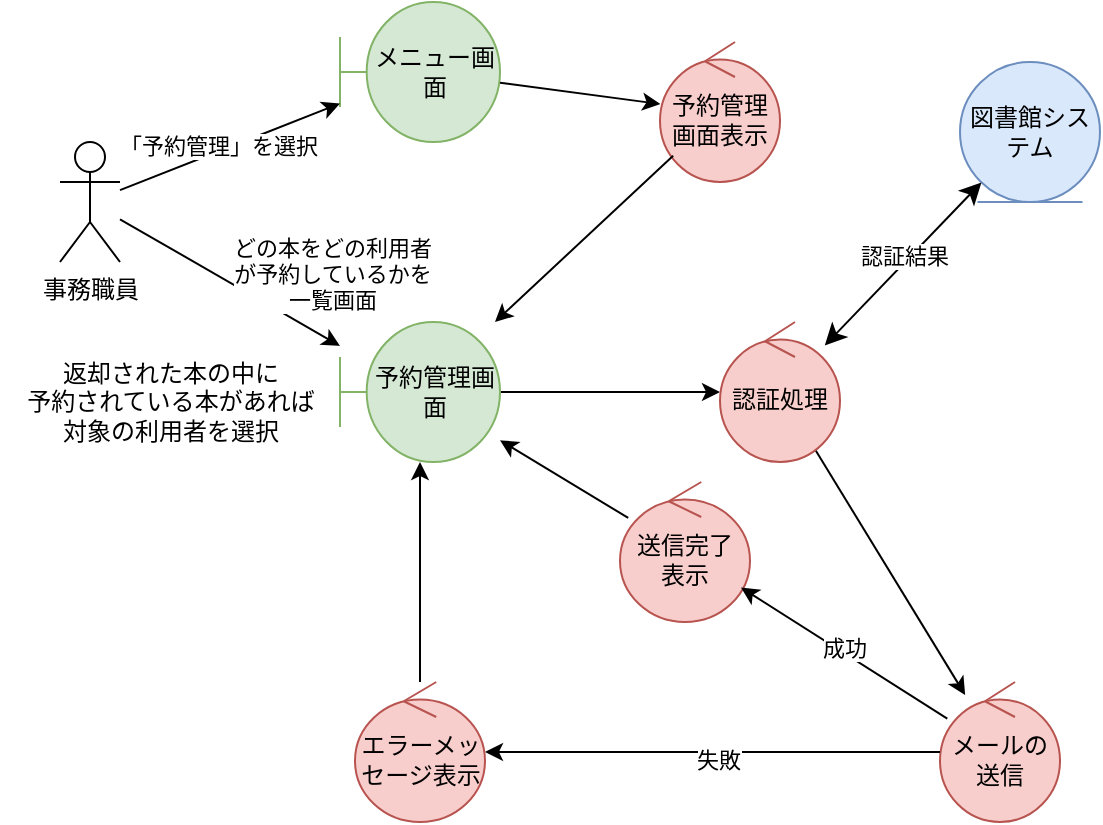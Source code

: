 <mxfile>
    <diagram id="A_JDbv112ITbuDIFLEMZ" name="ページ1">
        <mxGraphModel dx="569" dy="559" grid="1" gridSize="10" guides="1" tooltips="1" connect="1" arrows="1" fold="1" page="1" pageScale="1" pageWidth="827" pageHeight="1169" math="0" shadow="0">
            <root>
                <mxCell id="0"/>
                <mxCell id="1" parent="0"/>
                <mxCell id="2" value="事務職員" style="shape=umlActor;verticalLabelPosition=bottom;verticalAlign=top;html=1;outlineConnect=0;" vertex="1" parent="1">
                    <mxGeometry x="40" y="130" width="30" height="60" as="geometry"/>
                </mxCell>
                <mxCell id="3" value="メニュー画面" style="shape=umlBoundary;whiteSpace=wrap;html=1;fillColor=#d5e8d4;strokeColor=#82b366;" vertex="1" parent="1">
                    <mxGeometry x="180" y="60" width="80" height="70" as="geometry"/>
                </mxCell>
                <mxCell id="4" value="" style="edgeStyle=none;orthogonalLoop=1;jettySize=auto;html=1;" edge="1" parent="1" source="2" target="3">
                    <mxGeometry width="100" relative="1" as="geometry">
                        <mxPoint x="50" y="150" as="sourcePoint"/>
                        <mxPoint x="150" y="150" as="targetPoint"/>
                        <Array as="points"/>
                    </mxGeometry>
                </mxCell>
                <mxCell id="5" value="「予約管理」を選択" style="edgeLabel;html=1;align=center;verticalAlign=middle;resizable=0;points=[];" vertex="1" connectable="0" parent="4">
                    <mxGeometry x="-0.095" y="3" relative="1" as="geometry">
                        <mxPoint as="offset"/>
                    </mxGeometry>
                </mxCell>
                <mxCell id="6" value="予約管理画面表示" style="ellipse;shape=umlControl;whiteSpace=wrap;html=1;fillColor=#f8cecc;strokeColor=#b85450;" vertex="1" parent="1">
                    <mxGeometry x="340" y="80" width="60" height="70" as="geometry"/>
                </mxCell>
                <mxCell id="7" value="" style="edgeStyle=none;orthogonalLoop=1;jettySize=auto;html=1;" edge="1" parent="1" source="3" target="6">
                    <mxGeometry width="100" relative="1" as="geometry">
                        <mxPoint x="230" y="100" as="sourcePoint"/>
                        <mxPoint x="330" y="100" as="targetPoint"/>
                        <Array as="points"/>
                    </mxGeometry>
                </mxCell>
                <mxCell id="15" value="" style="edgeStyle=none;html=1;" edge="1" parent="1" source="8" target="14">
                    <mxGeometry relative="1" as="geometry"/>
                </mxCell>
                <mxCell id="8" value="予約管理画面" style="shape=umlBoundary;whiteSpace=wrap;html=1;fillColor=#d5e8d4;strokeColor=#82b366;" vertex="1" parent="1">
                    <mxGeometry x="180" y="220" width="80" height="70" as="geometry"/>
                </mxCell>
                <mxCell id="9" value="" style="edgeStyle=none;orthogonalLoop=1;jettySize=auto;html=1;" edge="1" parent="1" source="6" target="8">
                    <mxGeometry width="100" relative="1" as="geometry">
                        <mxPoint x="290" y="200" as="sourcePoint"/>
                        <mxPoint x="390" y="200" as="targetPoint"/>
                        <Array as="points"/>
                    </mxGeometry>
                </mxCell>
                <mxCell id="10" value="" style="edgeStyle=none;orthogonalLoop=1;jettySize=auto;html=1;" edge="1" parent="1" source="2" target="8">
                    <mxGeometry width="100" relative="1" as="geometry">
                        <mxPoint x="50" y="280" as="sourcePoint"/>
                        <mxPoint x="150" y="280" as="targetPoint"/>
                        <Array as="points"/>
                    </mxGeometry>
                </mxCell>
                <mxCell id="11" value="どの本をどの利用者&lt;div&gt;が予約しているかを&lt;/div&gt;&lt;div&gt;一覧画面&lt;/div&gt;" style="edgeLabel;html=1;align=center;verticalAlign=middle;resizable=0;points=[];" vertex="1" connectable="0" parent="10">
                    <mxGeometry x="-0.142" y="-1" relative="1" as="geometry">
                        <mxPoint x="59" y="-1" as="offset"/>
                    </mxGeometry>
                </mxCell>
                <mxCell id="12" value="返却された本の中に&lt;div&gt;予約されている本があれば&lt;/div&gt;&lt;div&gt;対象の利用者を選択&lt;/div&gt;" style="text;html=1;align=center;verticalAlign=middle;resizable=0;points=[];autosize=1;strokeColor=none;fillColor=none;" vertex="1" parent="1">
                    <mxGeometry x="10" y="230" width="170" height="60" as="geometry"/>
                </mxCell>
                <mxCell id="13" value="図書館システム" style="ellipse;shape=umlEntity;whiteSpace=wrap;html=1;fillColor=#dae8fc;strokeColor=#6c8ebf;" vertex="1" parent="1">
                    <mxGeometry x="490" y="90" width="70" height="70" as="geometry"/>
                </mxCell>
                <mxCell id="27" value="" style="edgeStyle=none;html=1;" edge="1" parent="1" source="14" target="25">
                    <mxGeometry relative="1" as="geometry"/>
                </mxCell>
                <mxCell id="14" value="認証処理" style="ellipse;shape=umlControl;whiteSpace=wrap;html=1;fillColor=#f8cecc;strokeColor=#b85450;" vertex="1" parent="1">
                    <mxGeometry x="370" y="220" width="60" height="70" as="geometry"/>
                </mxCell>
                <mxCell id="18" value="" style="edgeStyle=none;orthogonalLoop=1;jettySize=auto;html=1;endArrow=classic;startArrow=classic;endSize=8;startSize=8;" edge="1" parent="1" source="14" target="13">
                    <mxGeometry width="100" relative="1" as="geometry">
                        <mxPoint x="390" y="220" as="sourcePoint"/>
                        <mxPoint x="490" y="220" as="targetPoint"/>
                        <Array as="points"/>
                    </mxGeometry>
                </mxCell>
                <mxCell id="24" value="認証結果" style="edgeLabel;html=1;align=center;verticalAlign=middle;resizable=0;points=[];" vertex="1" connectable="0" parent="18">
                    <mxGeometry x="0.06" y="3" relative="1" as="geometry">
                        <mxPoint as="offset"/>
                    </mxGeometry>
                </mxCell>
                <mxCell id="21" value="送信完了&lt;div&gt;表示&lt;/div&gt;" style="ellipse;shape=umlControl;whiteSpace=wrap;html=1;fillColor=#f8cecc;strokeColor=#b85450;" vertex="1" parent="1">
                    <mxGeometry x="320" y="300" width="65" height="70" as="geometry"/>
                </mxCell>
                <mxCell id="23" value="" style="edgeStyle=none;orthogonalLoop=1;jettySize=auto;html=1;" edge="1" parent="1" source="21" target="8">
                    <mxGeometry width="100" relative="1" as="geometry">
                        <mxPoint x="140" y="400" as="sourcePoint"/>
                        <mxPoint x="240" y="400" as="targetPoint"/>
                        <Array as="points"/>
                    </mxGeometry>
                </mxCell>
                <mxCell id="25" value="メールの送信" style="ellipse;shape=umlControl;whiteSpace=wrap;html=1;fillColor=#f8cecc;strokeColor=#b85450;" vertex="1" parent="1">
                    <mxGeometry x="480" y="400" width="60" height="70" as="geometry"/>
                </mxCell>
                <mxCell id="29" value="" style="edgeStyle=none;orthogonalLoop=1;jettySize=auto;html=1;" edge="1" parent="1" source="25" target="21">
                    <mxGeometry width="100" relative="1" as="geometry">
                        <mxPoint x="530" y="280" as="sourcePoint"/>
                        <mxPoint x="400" y="360" as="targetPoint"/>
                        <Array as="points"/>
                    </mxGeometry>
                </mxCell>
                <mxCell id="30" value="成功" style="edgeLabel;html=1;align=center;verticalAlign=middle;resizable=0;points=[];" vertex="1" connectable="0" parent="29">
                    <mxGeometry x="0.035" y="-2" relative="1" as="geometry">
                        <mxPoint as="offset"/>
                    </mxGeometry>
                </mxCell>
                <mxCell id="35" value="" style="edgeStyle=none;html=1;" edge="1" parent="1" source="31" target="8">
                    <mxGeometry relative="1" as="geometry"/>
                </mxCell>
                <mxCell id="31" value="エラーメッセージ表示" style="ellipse;shape=umlControl;whiteSpace=wrap;html=1;fillColor=#f8cecc;strokeColor=#b85450;" vertex="1" parent="1">
                    <mxGeometry x="187.5" y="400" width="65" height="70" as="geometry"/>
                </mxCell>
                <mxCell id="33" value="" style="edgeStyle=none;orthogonalLoop=1;jettySize=auto;html=1;" edge="1" parent="1" source="25" target="31">
                    <mxGeometry width="100" relative="1" as="geometry">
                        <mxPoint x="530" y="540" as="sourcePoint"/>
                        <mxPoint x="400" y="430" as="targetPoint"/>
                        <Array as="points"/>
                    </mxGeometry>
                </mxCell>
                <mxCell id="34" value="失敗" style="edgeLabel;html=1;align=center;verticalAlign=middle;resizable=0;points=[];" vertex="1" connectable="0" parent="33">
                    <mxGeometry x="-0.019" y="4" relative="1" as="geometry">
                        <mxPoint as="offset"/>
                    </mxGeometry>
                </mxCell>
            </root>
        </mxGraphModel>
    </diagram>
</mxfile>